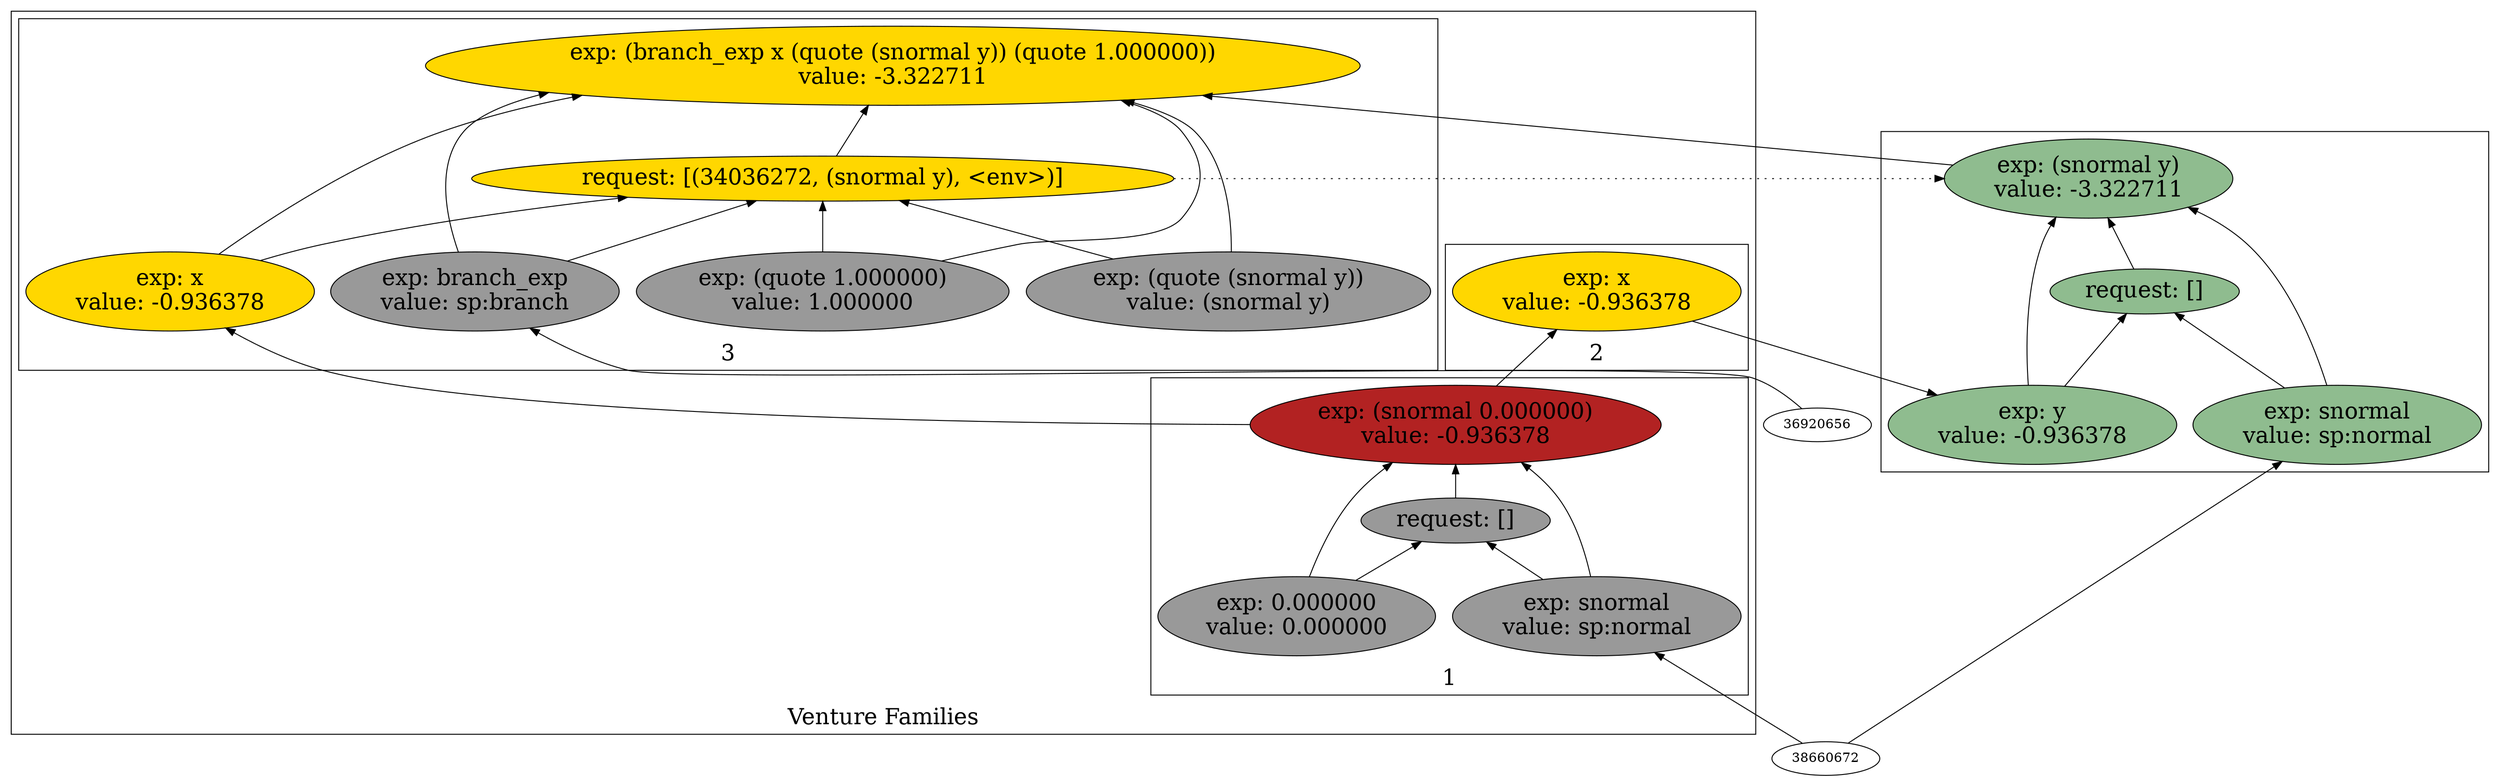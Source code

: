 digraph {
rankdir=BT
fontsize=24
subgraph cluster1 {
label="Venture Families"
subgraph cluster2 {
label="1"
"36919568"["fillcolor"="firebrick" "fontsize"="24" "label"="exp: (snormal 0.000000)\nvalue: -0.936378" "shape"="ellipse" "style"="filled" ]
"38700016"["fillcolor"="grey60" "fontsize"="24" "label"="request: []" "shape"="ellipse" "style"="filled" ]
"33092592"["fillcolor"="grey60" "fontsize"="24" "label"="exp: snormal\nvalue: sp:normal" "shape"="ellipse" "style"="filled" ]
"33936992"["fillcolor"="grey60" "fontsize"="24" "label"="exp: 0.000000\nvalue: 0.000000" "shape"="ellipse" "style"="filled" ]
}

subgraph cluster3 {
label="2"
"33943744"["fillcolor"="gold" "fontsize"="24" "label"="exp: x\nvalue: -0.936378" "shape"="ellipse" "style"="filled" ]
}

subgraph cluster4 {
label="3"
"29656560"["fillcolor"="gold" "fontsize"="24" "label"="exp: (branch_exp x (quote (snormal y)) (quote 1.000000))\nvalue: -3.322711" "shape"="ellipse" "style"="filled" ]
"34036272"["fillcolor"="gold" "fontsize"="24" "label"="request: [(34036272, (snormal y), <env>)]" "shape"="ellipse" "style"="filled" ]
"31341232"["fillcolor"="grey60" "fontsize"="24" "label"="exp: branch_exp\nvalue: sp:branch" "shape"="ellipse" "style"="filled" ]
"31328816"["fillcolor"="gold" "fontsize"="24" "label"="exp: x\nvalue: -0.936378" "shape"="ellipse" "style"="filled" ]
"30868272"["fillcolor"="grey60" "fontsize"="24" "label"="exp: (quote (snormal y))\nvalue: (snormal y)" "shape"="ellipse" "style"="filled" ]
"30415904"["fillcolor"="grey60" "fontsize"="24" "label"="exp: (quote 1.000000)\nvalue: 1.000000" "shape"="ellipse" "style"="filled" ]
}

}

subgraph cluster5 {
label=""
"31055760"["fillcolor"="darkseagreen" "fontsize"="24" "label"="exp: (snormal y)\nvalue: -3.322711" "shape"="ellipse" "style"="filled" ]
"30852832"["fillcolor"="darkseagreen" "fontsize"="24" "label"="request: []" "shape"="ellipse" "style"="filled" ]
"28358400"["fillcolor"="darkseagreen" "fontsize"="24" "label"="exp: snormal\nvalue: sp:normal" "shape"="ellipse" "style"="filled" ]
"31082928"["fillcolor"="darkseagreen" "fontsize"="24" "label"="exp: y\nvalue: -0.936378" "shape"="ellipse" "style"="filled" ]
}

"31341232" -> "29656560"["arrowhead"="normal" "color"="black" "constraint"="true" "style"="solid" ]
"31341232" -> "34036272"["arrowhead"="normal" "color"="black" "constraint"="true" "style"="solid" ]
"36920656" -> "31341232"["arrowhead"="normal" "color"="black" "constraint"="true" "style"="solid" ]
"31328816" -> "29656560"["arrowhead"="normal" "color"="black" "constraint"="true" "style"="solid" ]
"31328816" -> "34036272"["arrowhead"="normal" "color"="black" "constraint"="true" "style"="solid" ]
"36919568" -> "31328816"["arrowhead"="normal" "color"="black" "constraint"="true" "style"="solid" ]
"30868272" -> "29656560"["arrowhead"="normal" "color"="black" "constraint"="true" "style"="solid" ]
"30868272" -> "34036272"["arrowhead"="normal" "color"="black" "constraint"="true" "style"="solid" ]
"30415904" -> "29656560"["arrowhead"="normal" "color"="black" "constraint"="true" "style"="solid" ]
"30415904" -> "34036272"["arrowhead"="normal" "color"="black" "constraint"="true" "style"="solid" ]
"34036272" -> "29656560"["arrowhead"="normal" "color"="black" "constraint"="true" "style"="solid" ]
"31055760" -> "29656560"["arrowhead"="normal" "color"="black" "constraint"="true" "style"="solid" ]
"34036272" -> "31055760"["arrowhead"="normal" "color"="black" "constraint"="false" "style"="dotted" ]
"28358400" -> "31055760"["arrowhead"="normal" "color"="black" "constraint"="true" "style"="solid" ]
"28358400" -> "30852832"["arrowhead"="normal" "color"="black" "constraint"="true" "style"="solid" ]
"38660672" -> "28358400"["arrowhead"="normal" "color"="black" "constraint"="true" "style"="solid" ]
"31082928" -> "31055760"["arrowhead"="normal" "color"="black" "constraint"="true" "style"="solid" ]
"31082928" -> "30852832"["arrowhead"="normal" "color"="black" "constraint"="true" "style"="solid" ]
"33943744" -> "31082928"["arrowhead"="normal" "color"="black" "constraint"="true" "style"="solid" ]
"30852832" -> "31055760"["arrowhead"="normal" "color"="black" "constraint"="true" "style"="solid" ]
"36919568" -> "33943744"["arrowhead"="normal" "color"="black" "constraint"="true" "style"="solid" ]
"33092592" -> "36919568"["arrowhead"="normal" "color"="black" "constraint"="true" "style"="solid" ]
"33092592" -> "38700016"["arrowhead"="normal" "color"="black" "constraint"="true" "style"="solid" ]
"38660672" -> "33092592"["arrowhead"="normal" "color"="black" "constraint"="true" "style"="solid" ]
"33936992" -> "36919568"["arrowhead"="normal" "color"="black" "constraint"="true" "style"="solid" ]
"33936992" -> "38700016"["arrowhead"="normal" "color"="black" "constraint"="true" "style"="solid" ]
"38700016" -> "36919568"["arrowhead"="normal" "color"="black" "constraint"="true" "style"="solid" ]

}